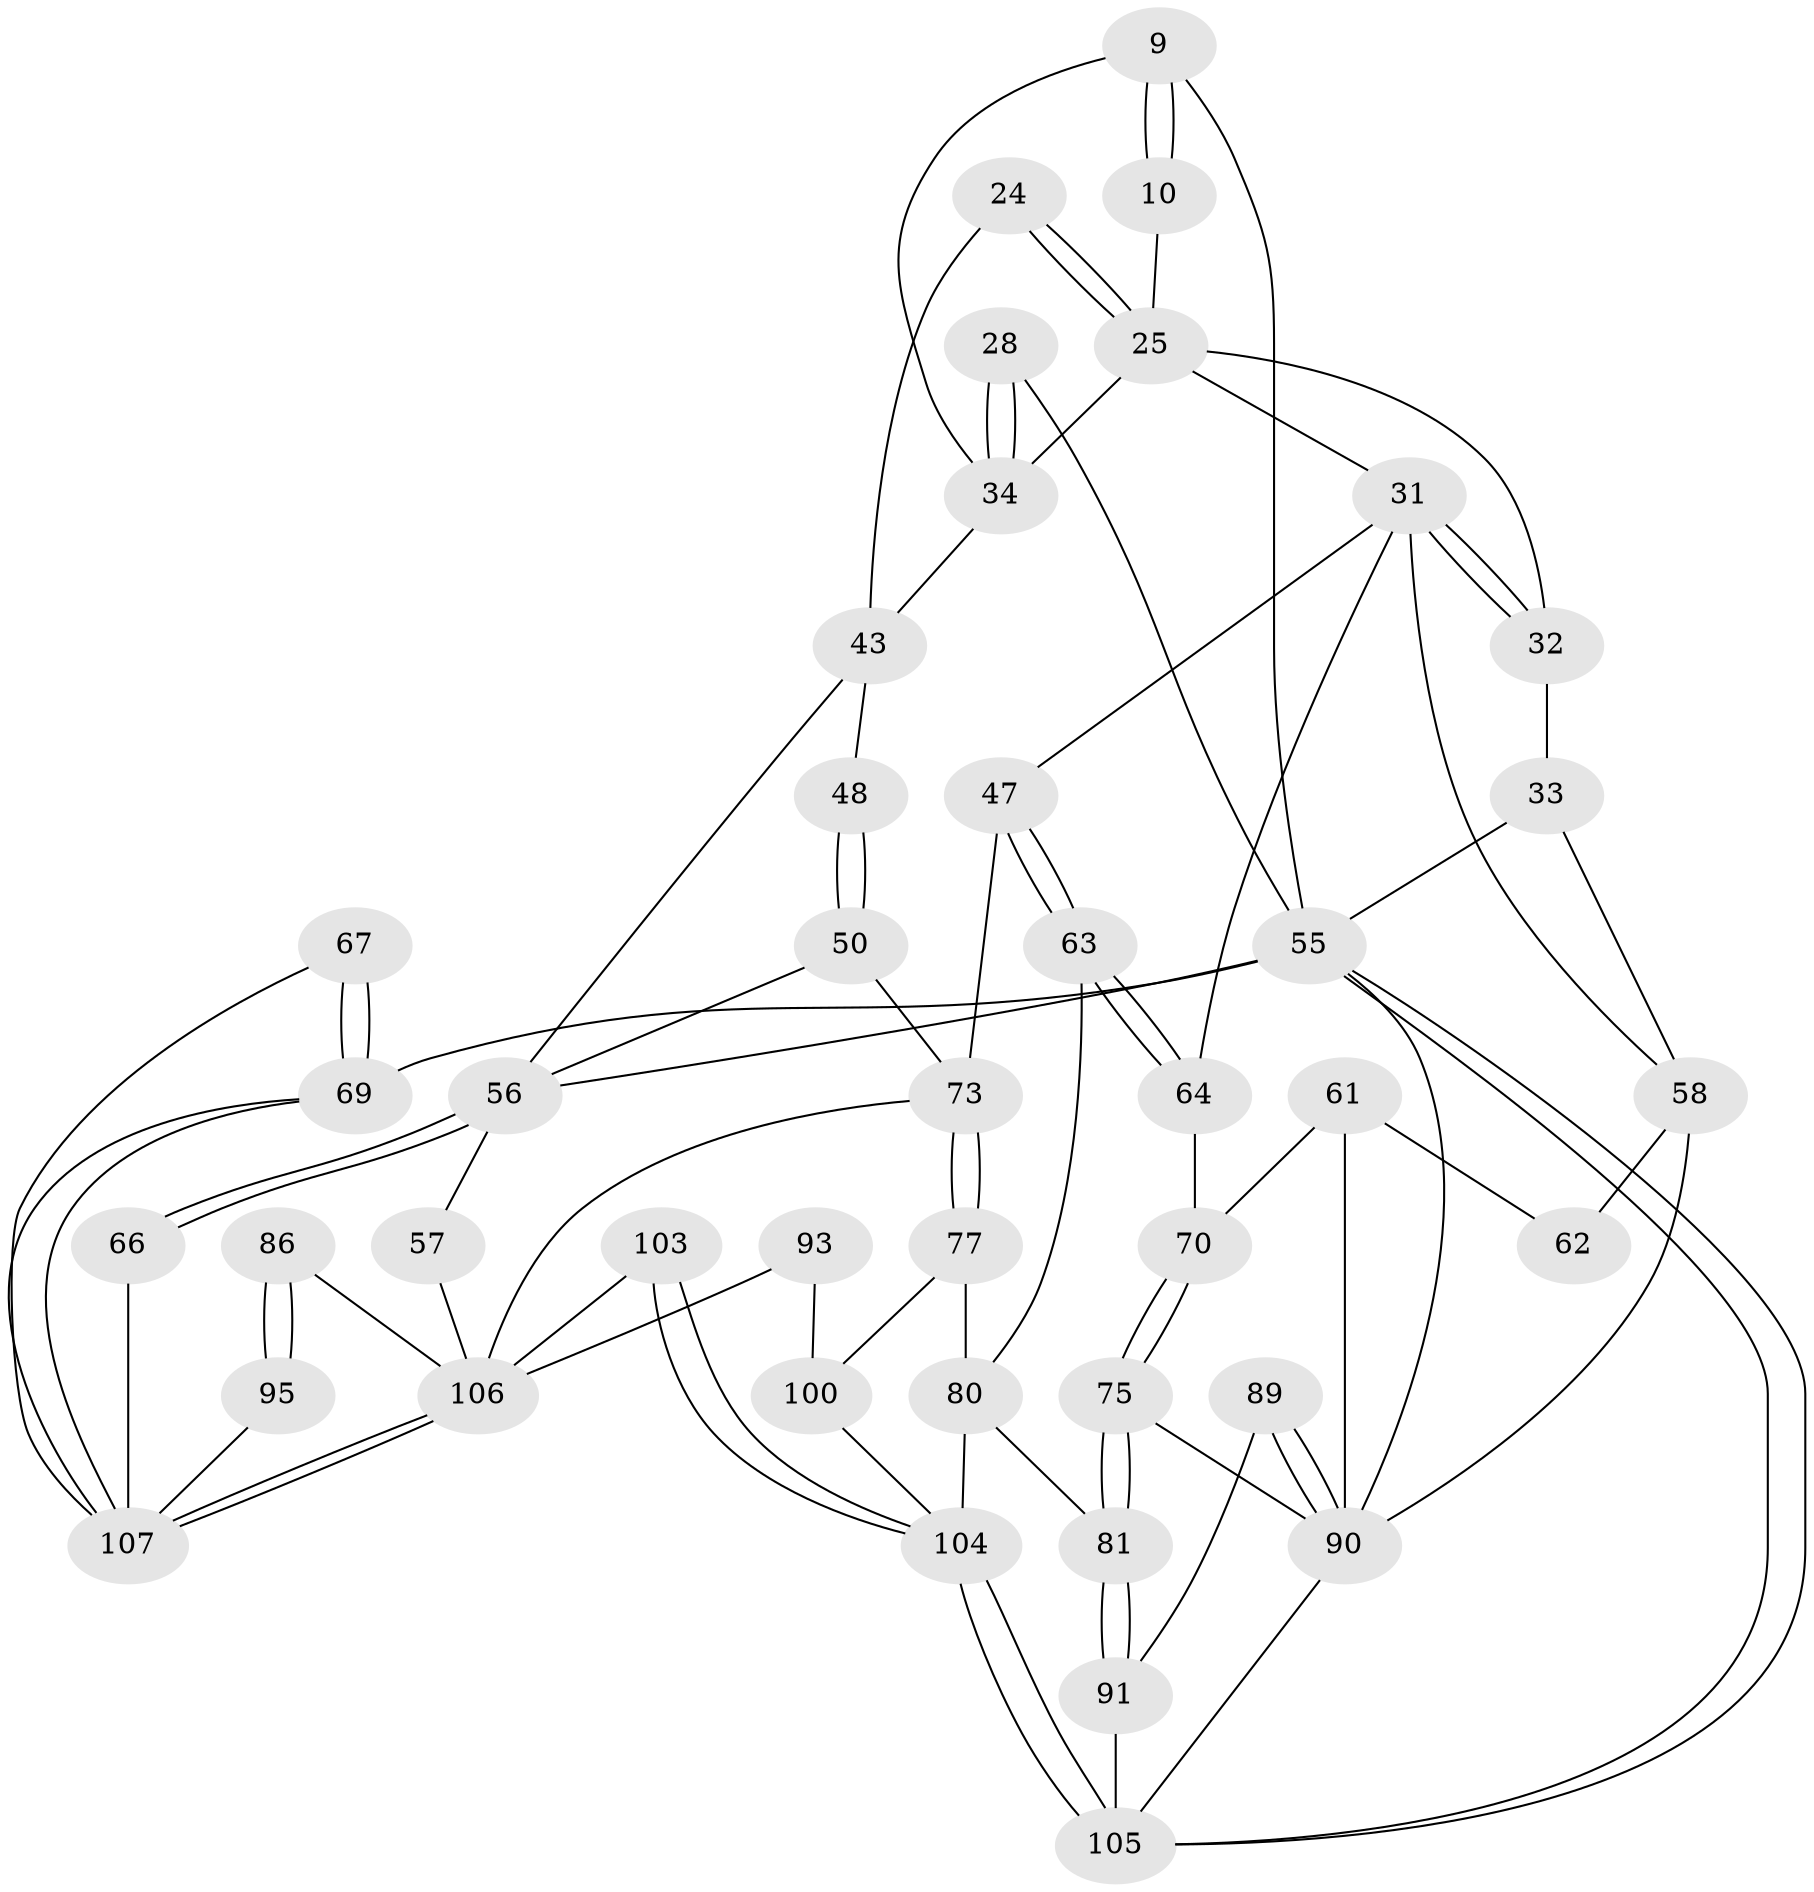 // original degree distribution, {3: 0.018691588785046728, 5: 0.5607476635514018, 4: 0.22429906542056074, 6: 0.19626168224299065}
// Generated by graph-tools (version 1.1) at 2025/04/03/04/25 22:04:46]
// undirected, 42 vertices, 89 edges
graph export_dot {
graph [start="1"]
  node [color=gray90,style=filled];
  9 [pos="+0.277254953740519+0",super="+3+8+7"];
  10 [pos="+0.3380246017148708+0.10778533749337285"];
  24 [pos="+0.4697102743804683+0.4334028283139501"];
  25 [pos="+0.29909731502958176+0.49165505681380667",super="+12+16"];
  28 [pos="+0.7194798955784713+0.3788921877366111",super="+18"];
  31 [pos="+0.24602641303649808+0.5019470903607894",super="+30"];
  32 [pos="+0.17110274859659277+0.35716492877845607",super="+13"];
  33 [pos="+0+0.2264726966219873",super="+14"];
  34 [pos="+0.6660050028938762+0.45033207789983715",super="+22"];
  43 [pos="+0.48402644342813517+0.4412479643203903",super="+42+23"];
  47 [pos="+0.3125827257693494+0.5698357286721992"];
  48 [pos="+0.5369780868487999+0.5666676357769439",super="+44"];
  50 [pos="+0.6054880361776033+0.6334654740819631",super="+45"];
  55 [pos="+0+1",super="+2+5+21+38"];
  56 [pos="+0.6773347059685413+0.7424182596369528",super="+49+39"];
  57 [pos="+0.6385042741119848+0.7348449333213806"];
  58 [pos="+0.12879631486626625+0.5365917567628118",super="+51+52"];
  61 [pos="+0.10328018038329424+0.6476212262205183"];
  62 [pos="+0.10380356577741312+0.6254886351476893"];
  63 [pos="+0.26610842014211067+0.7411503525040704"];
  64 [pos="+0.24720068735346107+0.7343434423992324",super="+59"];
  66 [pos="+0.7294978780420789+0.7688832985089871",super="+65"];
  67 [pos="+1+0.7904523237546078"];
  69 [pos="+1+1",super="+20+41"];
  70 [pos="+0.1641517441908157+0.7392664220876173",super="+60"];
  73 [pos="+0.4475064144103114+0.7124040507345238",super="+46"];
  75 [pos="+0.10696968713820519+0.7832746198872832"];
  77 [pos="+0.33812076805349384+0.8155712938886495"];
  80 [pos="+0.1799226389614851+0.8334781814107068",super="+79+78"];
  81 [pos="+0.17938821162454233+0.833350036735444"];
  86 [pos="+0.6805330055085692+0.9480666353907904"];
  89 [pos="+0.06577155346733532+0.8713114644733793"];
  90 [pos="+0.019867841974967448+0.8955021457510354",super="+54+74+76"];
  91 [pos="+0.11291293830857334+0.895532241806569"];
  93 [pos="+0.48749442716590063+0.9012753110023022",super="+82"];
  95 [pos="+0.8130772199746401+0.9225735029580492",super="+85"];
  100 [pos="+0.3459973930851951+0.9161620859934402",super="+83"];
  103 [pos="+0.3206264200027344+1"];
  104 [pos="+0.3166976502708561+1",super="+97+96+101"];
  105 [pos="+0+1",super="+102+98"];
  106 [pos="+0.552879216083915+1",super="+88+71+72"];
  107 [pos="+0.8081206284169336+1",super="+94+92+84+68"];
  9 -- 10 [weight=2];
  9 -- 10;
  9 -- 55 [weight=2];
  9 -- 34;
  10 -- 25;
  24 -- 25 [weight=2];
  24 -- 25;
  24 -- 43;
  25 -- 32;
  25 -- 34;
  25 -- 31;
  28 -- 34 [weight=2];
  28 -- 34;
  28 -- 55 [weight=2];
  31 -- 32;
  31 -- 32;
  31 -- 58;
  31 -- 64;
  31 -- 47;
  32 -- 33 [weight=2];
  33 -- 58;
  33 -- 55;
  34 -- 43 [weight=2];
  43 -- 48 [weight=2];
  43 -- 56;
  47 -- 63;
  47 -- 63;
  47 -- 73;
  48 -- 50 [weight=2];
  48 -- 50;
  50 -- 56;
  50 -- 73;
  55 -- 105;
  55 -- 105;
  55 -- 69 [weight=4];
  55 -- 56 [weight=2];
  55 -- 90;
  56 -- 57 [weight=2];
  56 -- 66 [weight=2];
  56 -- 66;
  57 -- 106;
  58 -- 62 [weight=2];
  58 -- 90;
  61 -- 62;
  61 -- 70;
  61 -- 90;
  63 -- 64;
  63 -- 64;
  63 -- 80;
  64 -- 70 [weight=2];
  66 -- 107 [weight=2];
  67 -- 69 [weight=2];
  67 -- 69;
  67 -- 107;
  69 -- 107;
  69 -- 107;
  70 -- 75;
  70 -- 75;
  73 -- 77;
  73 -- 77;
  73 -- 106;
  75 -- 81;
  75 -- 81;
  75 -- 90;
  77 -- 80;
  77 -- 100;
  80 -- 81;
  80 -- 104 [weight=2];
  81 -- 91;
  81 -- 91;
  86 -- 95 [weight=2];
  86 -- 95;
  86 -- 106;
  89 -- 90 [weight=2];
  89 -- 90;
  89 -- 91;
  90 -- 105;
  91 -- 105;
  93 -- 100 [weight=2];
  93 -- 106 [weight=2];
  95 -- 107 [weight=2];
  100 -- 104;
  103 -- 104 [weight=2];
  103 -- 104;
  103 -- 106;
  104 -- 105 [weight=2];
  104 -- 105;
  106 -- 107;
  106 -- 107;
}
